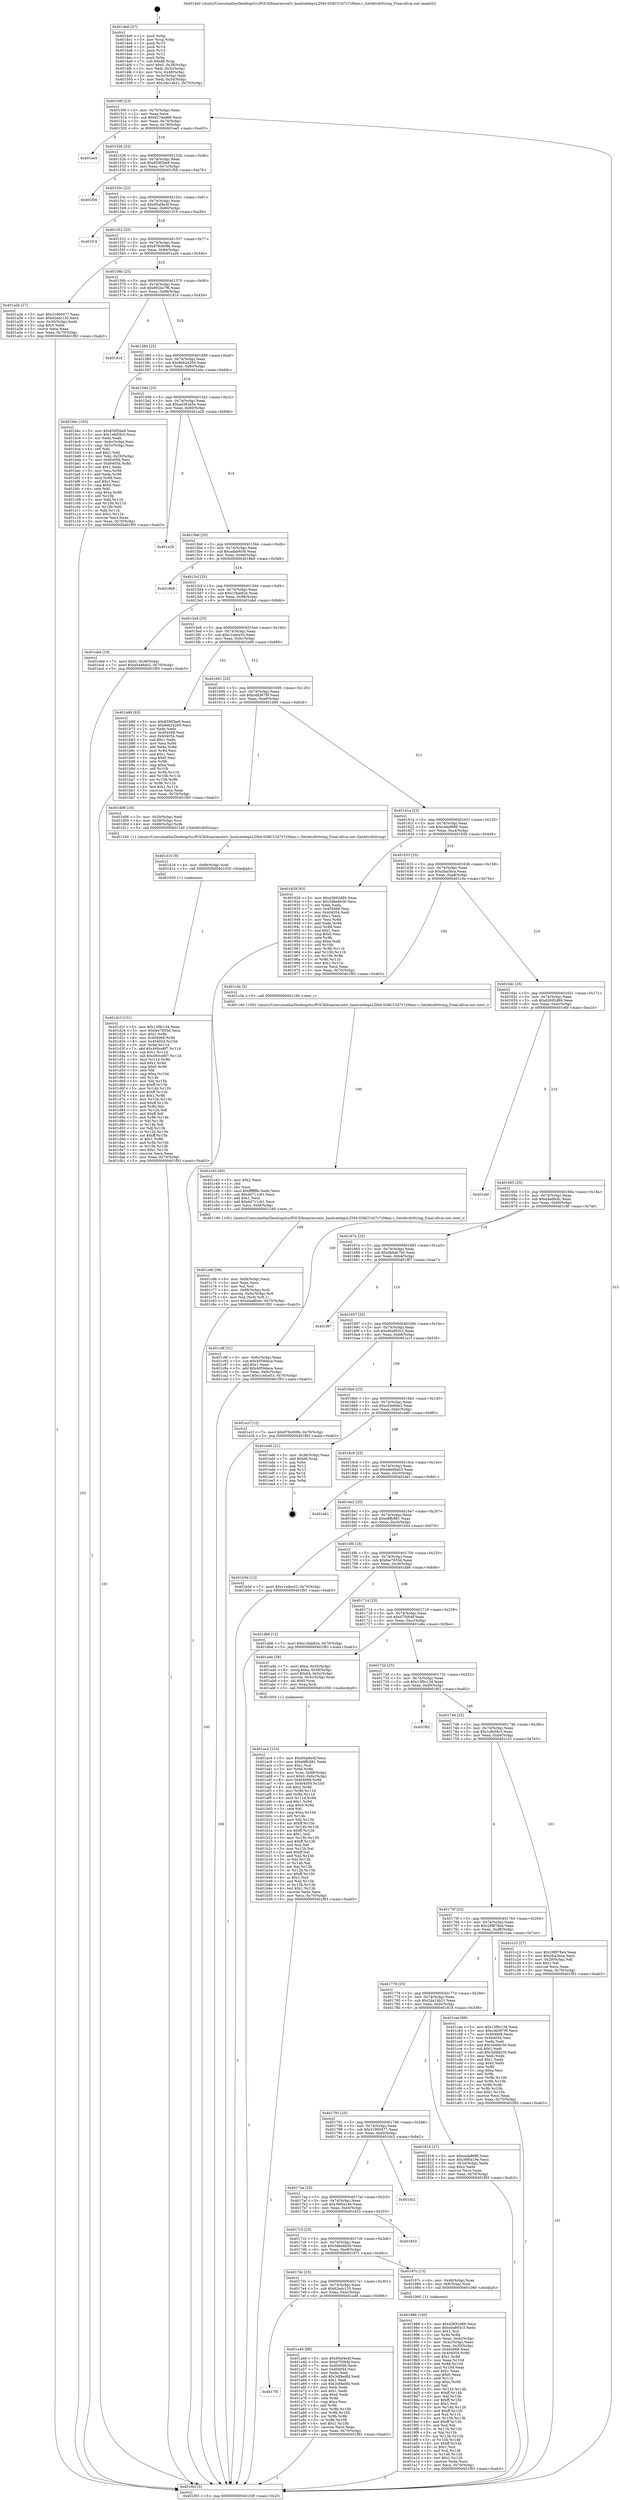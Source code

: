 digraph "0x4014e0" {
  label = "0x4014e0 (/mnt/c/Users/mathe/Desktop/tcc/POCII/binaries/extr_hashcatdepsLZMA-SDKCUtil7z7zMain.c_GetAttribString_Final-ollvm.out::main(0))"
  labelloc = "t"
  node[shape=record]

  Entry [label="",width=0.3,height=0.3,shape=circle,fillcolor=black,style=filled]
  "0x40150f" [label="{
     0x40150f [23]\l
     | [instrs]\l
     &nbsp;&nbsp;0x40150f \<+3\>: mov -0x70(%rbp),%eax\l
     &nbsp;&nbsp;0x401512 \<+2\>: mov %eax,%ecx\l
     &nbsp;&nbsp;0x401514 \<+6\>: sub $0x8274ed66,%ecx\l
     &nbsp;&nbsp;0x40151a \<+3\>: mov %eax,-0x74(%rbp)\l
     &nbsp;&nbsp;0x40151d \<+3\>: mov %ecx,-0x78(%rbp)\l
     &nbsp;&nbsp;0x401520 \<+6\>: je 0000000000401ee5 \<main+0xa05\>\l
  }"]
  "0x401ee5" [label="{
     0x401ee5\l
  }", style=dashed]
  "0x401526" [label="{
     0x401526 [22]\l
     | [instrs]\l
     &nbsp;&nbsp;0x401526 \<+5\>: jmp 000000000040152b \<main+0x4b\>\l
     &nbsp;&nbsp;0x40152b \<+3\>: mov -0x74(%rbp),%eax\l
     &nbsp;&nbsp;0x40152e \<+5\>: sub $0x859f2be9,%eax\l
     &nbsp;&nbsp;0x401533 \<+3\>: mov %eax,-0x7c(%rbp)\l
     &nbsp;&nbsp;0x401536 \<+6\>: je 0000000000401f56 \<main+0xa76\>\l
  }"]
  Exit [label="",width=0.3,height=0.3,shape=circle,fillcolor=black,style=filled,peripheries=2]
  "0x401f56" [label="{
     0x401f56\l
  }", style=dashed]
  "0x40153c" [label="{
     0x40153c [22]\l
     | [instrs]\l
     &nbsp;&nbsp;0x40153c \<+5\>: jmp 0000000000401541 \<main+0x61\>\l
     &nbsp;&nbsp;0x401541 \<+3\>: mov -0x74(%rbp),%eax\l
     &nbsp;&nbsp;0x401544 \<+5\>: sub $0x95af4e4f,%eax\l
     &nbsp;&nbsp;0x401549 \<+3\>: mov %eax,-0x80(%rbp)\l
     &nbsp;&nbsp;0x40154c \<+6\>: je 0000000000401f19 \<main+0xa39\>\l
  }"]
  "0x401d1f" [label="{
     0x401d1f [151]\l
     | [instrs]\l
     &nbsp;&nbsp;0x401d1f \<+5\>: mov $0x13f9c134,%eax\l
     &nbsp;&nbsp;0x401d24 \<+5\>: mov $0xfee7655d,%ecx\l
     &nbsp;&nbsp;0x401d29 \<+3\>: mov $0x1,%r8b\l
     &nbsp;&nbsp;0x401d2c \<+8\>: mov 0x404068,%r9d\l
     &nbsp;&nbsp;0x401d34 \<+8\>: mov 0x404054,%r10d\l
     &nbsp;&nbsp;0x401d3c \<+3\>: mov %r9d,%r11d\l
     &nbsp;&nbsp;0x401d3f \<+7\>: add $0x460ce8f7,%r11d\l
     &nbsp;&nbsp;0x401d46 \<+4\>: sub $0x1,%r11d\l
     &nbsp;&nbsp;0x401d4a \<+7\>: sub $0x460ce8f7,%r11d\l
     &nbsp;&nbsp;0x401d51 \<+4\>: imul %r11d,%r9d\l
     &nbsp;&nbsp;0x401d55 \<+4\>: and $0x1,%r9d\l
     &nbsp;&nbsp;0x401d59 \<+4\>: cmp $0x0,%r9d\l
     &nbsp;&nbsp;0x401d5d \<+3\>: sete %bl\l
     &nbsp;&nbsp;0x401d60 \<+4\>: cmp $0xa,%r10d\l
     &nbsp;&nbsp;0x401d64 \<+4\>: setl %r14b\l
     &nbsp;&nbsp;0x401d68 \<+3\>: mov %bl,%r15b\l
     &nbsp;&nbsp;0x401d6b \<+4\>: xor $0xff,%r15b\l
     &nbsp;&nbsp;0x401d6f \<+3\>: mov %r14b,%r12b\l
     &nbsp;&nbsp;0x401d72 \<+4\>: xor $0xff,%r12b\l
     &nbsp;&nbsp;0x401d76 \<+4\>: xor $0x1,%r8b\l
     &nbsp;&nbsp;0x401d7a \<+3\>: mov %r15b,%r13b\l
     &nbsp;&nbsp;0x401d7d \<+4\>: and $0xff,%r13b\l
     &nbsp;&nbsp;0x401d81 \<+3\>: and %r8b,%bl\l
     &nbsp;&nbsp;0x401d84 \<+3\>: mov %r12b,%dl\l
     &nbsp;&nbsp;0x401d87 \<+3\>: and $0xff,%dl\l
     &nbsp;&nbsp;0x401d8a \<+3\>: and %r8b,%r14b\l
     &nbsp;&nbsp;0x401d8d \<+3\>: or %bl,%r13b\l
     &nbsp;&nbsp;0x401d90 \<+3\>: or %r14b,%dl\l
     &nbsp;&nbsp;0x401d93 \<+3\>: xor %dl,%r13b\l
     &nbsp;&nbsp;0x401d96 \<+3\>: or %r12b,%r15b\l
     &nbsp;&nbsp;0x401d99 \<+4\>: xor $0xff,%r15b\l
     &nbsp;&nbsp;0x401d9d \<+4\>: or $0x1,%r8b\l
     &nbsp;&nbsp;0x401da1 \<+3\>: and %r8b,%r15b\l
     &nbsp;&nbsp;0x401da4 \<+3\>: or %r15b,%r13b\l
     &nbsp;&nbsp;0x401da7 \<+4\>: test $0x1,%r13b\l
     &nbsp;&nbsp;0x401dab \<+3\>: cmovne %ecx,%eax\l
     &nbsp;&nbsp;0x401dae \<+3\>: mov %eax,-0x70(%rbp)\l
     &nbsp;&nbsp;0x401db1 \<+5\>: jmp 0000000000401f93 \<main+0xab3\>\l
  }"]
  "0x401f19" [label="{
     0x401f19\l
  }", style=dashed]
  "0x401552" [label="{
     0x401552 [25]\l
     | [instrs]\l
     &nbsp;&nbsp;0x401552 \<+5\>: jmp 0000000000401557 \<main+0x77\>\l
     &nbsp;&nbsp;0x401557 \<+3\>: mov -0x74(%rbp),%eax\l
     &nbsp;&nbsp;0x40155a \<+5\>: sub $0x978c609b,%eax\l
     &nbsp;&nbsp;0x40155f \<+6\>: mov %eax,-0x84(%rbp)\l
     &nbsp;&nbsp;0x401565 \<+6\>: je 0000000000401a2b \<main+0x54b\>\l
  }"]
  "0x401d16" [label="{
     0x401d16 [9]\l
     | [instrs]\l
     &nbsp;&nbsp;0x401d16 \<+4\>: mov -0x68(%rbp),%rdi\l
     &nbsp;&nbsp;0x401d1a \<+5\>: call 0000000000401030 \<free@plt\>\l
     | [calls]\l
     &nbsp;&nbsp;0x401030 \{1\} (unknown)\l
  }"]
  "0x401a2b" [label="{
     0x401a2b [27]\l
     | [instrs]\l
     &nbsp;&nbsp;0x401a2b \<+5\>: mov $0x31900477,%eax\l
     &nbsp;&nbsp;0x401a30 \<+5\>: mov $0x62adc135,%ecx\l
     &nbsp;&nbsp;0x401a35 \<+3\>: mov -0x30(%rbp),%edx\l
     &nbsp;&nbsp;0x401a38 \<+3\>: cmp $0x0,%edx\l
     &nbsp;&nbsp;0x401a3b \<+3\>: cmove %ecx,%eax\l
     &nbsp;&nbsp;0x401a3e \<+3\>: mov %eax,-0x70(%rbp)\l
     &nbsp;&nbsp;0x401a41 \<+5\>: jmp 0000000000401f93 \<main+0xab3\>\l
  }"]
  "0x40156b" [label="{
     0x40156b [25]\l
     | [instrs]\l
     &nbsp;&nbsp;0x40156b \<+5\>: jmp 0000000000401570 \<main+0x90\>\l
     &nbsp;&nbsp;0x401570 \<+3\>: mov -0x74(%rbp),%eax\l
     &nbsp;&nbsp;0x401573 \<+5\>: sub $0x992bc7f6,%eax\l
     &nbsp;&nbsp;0x401578 \<+6\>: mov %eax,-0x88(%rbp)\l
     &nbsp;&nbsp;0x40157e \<+6\>: je 000000000040191d \<main+0x43d\>\l
  }"]
  "0x401c6b" [label="{
     0x401c6b [36]\l
     | [instrs]\l
     &nbsp;&nbsp;0x401c6b \<+6\>: mov -0xf4(%rbp),%ecx\l
     &nbsp;&nbsp;0x401c71 \<+3\>: imul %eax,%ecx\l
     &nbsp;&nbsp;0x401c74 \<+3\>: mov %cl,%sil\l
     &nbsp;&nbsp;0x401c77 \<+4\>: mov -0x68(%rbp),%rdi\l
     &nbsp;&nbsp;0x401c7b \<+4\>: movslq -0x6c(%rbp),%r8\l
     &nbsp;&nbsp;0x401c7f \<+4\>: mov %sil,(%rdi,%r8,1)\l
     &nbsp;&nbsp;0x401c83 \<+7\>: movl $0xd4a6fcdc,-0x70(%rbp)\l
     &nbsp;&nbsp;0x401c8a \<+5\>: jmp 0000000000401f93 \<main+0xab3\>\l
  }"]
  "0x40191d" [label="{
     0x40191d\l
  }", style=dashed]
  "0x401584" [label="{
     0x401584 [25]\l
     | [instrs]\l
     &nbsp;&nbsp;0x401584 \<+5\>: jmp 0000000000401589 \<main+0xa9\>\l
     &nbsp;&nbsp;0x401589 \<+3\>: mov -0x74(%rbp),%eax\l
     &nbsp;&nbsp;0x40158c \<+5\>: sub $0x9eb24200,%eax\l
     &nbsp;&nbsp;0x401591 \<+6\>: mov %eax,-0x8c(%rbp)\l
     &nbsp;&nbsp;0x401597 \<+6\>: je 0000000000401bbc \<main+0x6dc\>\l
  }"]
  "0x401c43" [label="{
     0x401c43 [40]\l
     | [instrs]\l
     &nbsp;&nbsp;0x401c43 \<+5\>: mov $0x2,%ecx\l
     &nbsp;&nbsp;0x401c48 \<+1\>: cltd\l
     &nbsp;&nbsp;0x401c49 \<+2\>: idiv %ecx\l
     &nbsp;&nbsp;0x401c4b \<+6\>: imul $0xfffffffe,%edx,%ecx\l
     &nbsp;&nbsp;0x401c51 \<+6\>: sub $0xdd711c61,%ecx\l
     &nbsp;&nbsp;0x401c57 \<+3\>: add $0x1,%ecx\l
     &nbsp;&nbsp;0x401c5a \<+6\>: add $0xdd711c61,%ecx\l
     &nbsp;&nbsp;0x401c60 \<+6\>: mov %ecx,-0xf4(%rbp)\l
     &nbsp;&nbsp;0x401c66 \<+5\>: call 0000000000401160 \<next_i\>\l
     | [calls]\l
     &nbsp;&nbsp;0x401160 \{100\} (/mnt/c/Users/mathe/Desktop/tcc/POCII/binaries/extr_hashcatdepsLZMA-SDKCUtil7z7zMain.c_GetAttribString_Final-ollvm.out::next_i)\l
  }"]
  "0x401bbc" [label="{
     0x401bbc [103]\l
     | [instrs]\l
     &nbsp;&nbsp;0x401bbc \<+5\>: mov $0x859f2be9,%eax\l
     &nbsp;&nbsp;0x401bc1 \<+5\>: mov $0x1efe59c3,%ecx\l
     &nbsp;&nbsp;0x401bc6 \<+2\>: xor %edx,%edx\l
     &nbsp;&nbsp;0x401bc8 \<+3\>: mov -0x6c(%rbp),%esi\l
     &nbsp;&nbsp;0x401bcb \<+3\>: cmp -0x5c(%rbp),%esi\l
     &nbsp;&nbsp;0x401bce \<+4\>: setl %dil\l
     &nbsp;&nbsp;0x401bd2 \<+4\>: and $0x1,%dil\l
     &nbsp;&nbsp;0x401bd6 \<+4\>: mov %dil,-0x29(%rbp)\l
     &nbsp;&nbsp;0x401bda \<+7\>: mov 0x404068,%esi\l
     &nbsp;&nbsp;0x401be1 \<+8\>: mov 0x404054,%r8d\l
     &nbsp;&nbsp;0x401be9 \<+3\>: sub $0x1,%edx\l
     &nbsp;&nbsp;0x401bec \<+3\>: mov %esi,%r9d\l
     &nbsp;&nbsp;0x401bef \<+3\>: add %edx,%r9d\l
     &nbsp;&nbsp;0x401bf2 \<+4\>: imul %r9d,%esi\l
     &nbsp;&nbsp;0x401bf6 \<+3\>: and $0x1,%esi\l
     &nbsp;&nbsp;0x401bf9 \<+3\>: cmp $0x0,%esi\l
     &nbsp;&nbsp;0x401bfc \<+4\>: sete %dil\l
     &nbsp;&nbsp;0x401c00 \<+4\>: cmp $0xa,%r8d\l
     &nbsp;&nbsp;0x401c04 \<+4\>: setl %r10b\l
     &nbsp;&nbsp;0x401c08 \<+3\>: mov %dil,%r11b\l
     &nbsp;&nbsp;0x401c0b \<+3\>: and %r10b,%r11b\l
     &nbsp;&nbsp;0x401c0e \<+3\>: xor %r10b,%dil\l
     &nbsp;&nbsp;0x401c11 \<+3\>: or %dil,%r11b\l
     &nbsp;&nbsp;0x401c14 \<+4\>: test $0x1,%r11b\l
     &nbsp;&nbsp;0x401c18 \<+3\>: cmovne %ecx,%eax\l
     &nbsp;&nbsp;0x401c1b \<+3\>: mov %eax,-0x70(%rbp)\l
     &nbsp;&nbsp;0x401c1e \<+5\>: jmp 0000000000401f93 \<main+0xab3\>\l
  }"]
  "0x40159d" [label="{
     0x40159d [25]\l
     | [instrs]\l
     &nbsp;&nbsp;0x40159d \<+5\>: jmp 00000000004015a2 \<main+0xc2\>\l
     &nbsp;&nbsp;0x4015a2 \<+3\>: mov -0x74(%rbp),%eax\l
     &nbsp;&nbsp;0x4015a5 \<+5\>: sub $0xa4382e5e,%eax\l
     &nbsp;&nbsp;0x4015aa \<+6\>: mov %eax,-0x90(%rbp)\l
     &nbsp;&nbsp;0x4015b0 \<+6\>: je 0000000000401e26 \<main+0x946\>\l
  }"]
  "0x401ac4" [label="{
     0x401ac4 [153]\l
     | [instrs]\l
     &nbsp;&nbsp;0x401ac4 \<+5\>: mov $0x95af4e4f,%ecx\l
     &nbsp;&nbsp;0x401ac9 \<+5\>: mov $0xe8ffc881,%edx\l
     &nbsp;&nbsp;0x401ace \<+3\>: mov $0x1,%sil\l
     &nbsp;&nbsp;0x401ad1 \<+3\>: xor %r8d,%r8d\l
     &nbsp;&nbsp;0x401ad4 \<+4\>: mov %rax,-0x68(%rbp)\l
     &nbsp;&nbsp;0x401ad8 \<+7\>: movl $0x0,-0x6c(%rbp)\l
     &nbsp;&nbsp;0x401adf \<+8\>: mov 0x404068,%r9d\l
     &nbsp;&nbsp;0x401ae7 \<+8\>: mov 0x404054,%r10d\l
     &nbsp;&nbsp;0x401aef \<+4\>: sub $0x1,%r8d\l
     &nbsp;&nbsp;0x401af3 \<+3\>: mov %r9d,%r11d\l
     &nbsp;&nbsp;0x401af6 \<+3\>: add %r8d,%r11d\l
     &nbsp;&nbsp;0x401af9 \<+4\>: imul %r11d,%r9d\l
     &nbsp;&nbsp;0x401afd \<+4\>: and $0x1,%r9d\l
     &nbsp;&nbsp;0x401b01 \<+4\>: cmp $0x0,%r9d\l
     &nbsp;&nbsp;0x401b05 \<+3\>: sete %bl\l
     &nbsp;&nbsp;0x401b08 \<+4\>: cmp $0xa,%r10d\l
     &nbsp;&nbsp;0x401b0c \<+4\>: setl %r14b\l
     &nbsp;&nbsp;0x401b10 \<+3\>: mov %bl,%r15b\l
     &nbsp;&nbsp;0x401b13 \<+4\>: xor $0xff,%r15b\l
     &nbsp;&nbsp;0x401b17 \<+3\>: mov %r14b,%r12b\l
     &nbsp;&nbsp;0x401b1a \<+4\>: xor $0xff,%r12b\l
     &nbsp;&nbsp;0x401b1e \<+4\>: xor $0x1,%sil\l
     &nbsp;&nbsp;0x401b22 \<+3\>: mov %r15b,%r13b\l
     &nbsp;&nbsp;0x401b25 \<+4\>: and $0xff,%r13b\l
     &nbsp;&nbsp;0x401b29 \<+3\>: and %sil,%bl\l
     &nbsp;&nbsp;0x401b2c \<+3\>: mov %r12b,%al\l
     &nbsp;&nbsp;0x401b2f \<+2\>: and $0xff,%al\l
     &nbsp;&nbsp;0x401b31 \<+3\>: and %sil,%r14b\l
     &nbsp;&nbsp;0x401b34 \<+3\>: or %bl,%r13b\l
     &nbsp;&nbsp;0x401b37 \<+3\>: or %r14b,%al\l
     &nbsp;&nbsp;0x401b3a \<+3\>: xor %al,%r13b\l
     &nbsp;&nbsp;0x401b3d \<+3\>: or %r12b,%r15b\l
     &nbsp;&nbsp;0x401b40 \<+4\>: xor $0xff,%r15b\l
     &nbsp;&nbsp;0x401b44 \<+4\>: or $0x1,%sil\l
     &nbsp;&nbsp;0x401b48 \<+3\>: and %sil,%r15b\l
     &nbsp;&nbsp;0x401b4b \<+3\>: or %r15b,%r13b\l
     &nbsp;&nbsp;0x401b4e \<+4\>: test $0x1,%r13b\l
     &nbsp;&nbsp;0x401b52 \<+3\>: cmovne %edx,%ecx\l
     &nbsp;&nbsp;0x401b55 \<+3\>: mov %ecx,-0x70(%rbp)\l
     &nbsp;&nbsp;0x401b58 \<+5\>: jmp 0000000000401f93 \<main+0xab3\>\l
  }"]
  "0x401e26" [label="{
     0x401e26\l
  }", style=dashed]
  "0x4015b6" [label="{
     0x4015b6 [25]\l
     | [instrs]\l
     &nbsp;&nbsp;0x4015b6 \<+5\>: jmp 00000000004015bb \<main+0xdb\>\l
     &nbsp;&nbsp;0x4015bb \<+3\>: mov -0x74(%rbp),%eax\l
     &nbsp;&nbsp;0x4015be \<+5\>: sub $0xadab6cf4,%eax\l
     &nbsp;&nbsp;0x4015c3 \<+6\>: mov %eax,-0x94(%rbp)\l
     &nbsp;&nbsp;0x4015c9 \<+6\>: je 00000000004018b9 \<main+0x3d9\>\l
  }"]
  "0x4017f5" [label="{
     0x4017f5\l
  }", style=dashed]
  "0x4018b9" [label="{
     0x4018b9\l
  }", style=dashed]
  "0x4015cf" [label="{
     0x4015cf [25]\l
     | [instrs]\l
     &nbsp;&nbsp;0x4015cf \<+5\>: jmp 00000000004015d4 \<main+0xf4\>\l
     &nbsp;&nbsp;0x4015d4 \<+3\>: mov -0x74(%rbp),%eax\l
     &nbsp;&nbsp;0x4015d7 \<+5\>: sub $0xc18ab82e,%eax\l
     &nbsp;&nbsp;0x4015dc \<+6\>: mov %eax,-0x98(%rbp)\l
     &nbsp;&nbsp;0x4015e2 \<+6\>: je 0000000000401ebd \<main+0x9dd\>\l
  }"]
  "0x401a46" [label="{
     0x401a46 [88]\l
     | [instrs]\l
     &nbsp;&nbsp;0x401a46 \<+5\>: mov $0x95af4e4f,%eax\l
     &nbsp;&nbsp;0x401a4b \<+5\>: mov $0xd750b4f,%ecx\l
     &nbsp;&nbsp;0x401a50 \<+7\>: mov 0x404068,%edx\l
     &nbsp;&nbsp;0x401a57 \<+7\>: mov 0x404054,%esi\l
     &nbsp;&nbsp;0x401a5e \<+2\>: mov %edx,%edi\l
     &nbsp;&nbsp;0x401a60 \<+6\>: add $0x3df4edfd,%edi\l
     &nbsp;&nbsp;0x401a66 \<+3\>: sub $0x1,%edi\l
     &nbsp;&nbsp;0x401a69 \<+6\>: sub $0x3df4edfd,%edi\l
     &nbsp;&nbsp;0x401a6f \<+3\>: imul %edi,%edx\l
     &nbsp;&nbsp;0x401a72 \<+3\>: and $0x1,%edx\l
     &nbsp;&nbsp;0x401a75 \<+3\>: cmp $0x0,%edx\l
     &nbsp;&nbsp;0x401a78 \<+4\>: sete %r8b\l
     &nbsp;&nbsp;0x401a7c \<+3\>: cmp $0xa,%esi\l
     &nbsp;&nbsp;0x401a7f \<+4\>: setl %r9b\l
     &nbsp;&nbsp;0x401a83 \<+3\>: mov %r8b,%r10b\l
     &nbsp;&nbsp;0x401a86 \<+3\>: and %r9b,%r10b\l
     &nbsp;&nbsp;0x401a89 \<+3\>: xor %r9b,%r8b\l
     &nbsp;&nbsp;0x401a8c \<+3\>: or %r8b,%r10b\l
     &nbsp;&nbsp;0x401a8f \<+4\>: test $0x1,%r10b\l
     &nbsp;&nbsp;0x401a93 \<+3\>: cmovne %ecx,%eax\l
     &nbsp;&nbsp;0x401a96 \<+3\>: mov %eax,-0x70(%rbp)\l
     &nbsp;&nbsp;0x401a99 \<+5\>: jmp 0000000000401f93 \<main+0xab3\>\l
  }"]
  "0x401ebd" [label="{
     0x401ebd [19]\l
     | [instrs]\l
     &nbsp;&nbsp;0x401ebd \<+7\>: movl $0x0,-0x38(%rbp)\l
     &nbsp;&nbsp;0x401ec4 \<+7\>: movl $0xe54e6de2,-0x70(%rbp)\l
     &nbsp;&nbsp;0x401ecb \<+5\>: jmp 0000000000401f93 \<main+0xab3\>\l
  }"]
  "0x4015e8" [label="{
     0x4015e8 [25]\l
     | [instrs]\l
     &nbsp;&nbsp;0x4015e8 \<+5\>: jmp 00000000004015ed \<main+0x10d\>\l
     &nbsp;&nbsp;0x4015ed \<+3\>: mov -0x74(%rbp),%eax\l
     &nbsp;&nbsp;0x4015f0 \<+5\>: sub $0xc1edce53,%eax\l
     &nbsp;&nbsp;0x4015f5 \<+6\>: mov %eax,-0x9c(%rbp)\l
     &nbsp;&nbsp;0x4015fb \<+6\>: je 0000000000401b69 \<main+0x689\>\l
  }"]
  "0x401989" [label="{
     0x401989 [150]\l
     | [instrs]\l
     &nbsp;&nbsp;0x401989 \<+5\>: mov $0xd3692d89,%ecx\l
     &nbsp;&nbsp;0x40198e \<+5\>: mov $0xe0a893c3,%edx\l
     &nbsp;&nbsp;0x401993 \<+3\>: mov $0x1,%sil\l
     &nbsp;&nbsp;0x401996 \<+3\>: xor %r8d,%r8d\l
     &nbsp;&nbsp;0x401999 \<+3\>: mov %eax,-0x4c(%rbp)\l
     &nbsp;&nbsp;0x40199c \<+3\>: mov -0x4c(%rbp),%eax\l
     &nbsp;&nbsp;0x40199f \<+3\>: mov %eax,-0x30(%rbp)\l
     &nbsp;&nbsp;0x4019a2 \<+7\>: mov 0x404068,%eax\l
     &nbsp;&nbsp;0x4019a9 \<+8\>: mov 0x404054,%r9d\l
     &nbsp;&nbsp;0x4019b1 \<+4\>: sub $0x1,%r8d\l
     &nbsp;&nbsp;0x4019b5 \<+3\>: mov %eax,%r10d\l
     &nbsp;&nbsp;0x4019b8 \<+3\>: add %r8d,%r10d\l
     &nbsp;&nbsp;0x4019bb \<+4\>: imul %r10d,%eax\l
     &nbsp;&nbsp;0x4019bf \<+3\>: and $0x1,%eax\l
     &nbsp;&nbsp;0x4019c2 \<+3\>: cmp $0x0,%eax\l
     &nbsp;&nbsp;0x4019c5 \<+4\>: sete %r11b\l
     &nbsp;&nbsp;0x4019c9 \<+4\>: cmp $0xa,%r9d\l
     &nbsp;&nbsp;0x4019cd \<+3\>: setl %bl\l
     &nbsp;&nbsp;0x4019d0 \<+3\>: mov %r11b,%r14b\l
     &nbsp;&nbsp;0x4019d3 \<+4\>: xor $0xff,%r14b\l
     &nbsp;&nbsp;0x4019d7 \<+3\>: mov %bl,%r15b\l
     &nbsp;&nbsp;0x4019da \<+4\>: xor $0xff,%r15b\l
     &nbsp;&nbsp;0x4019de \<+4\>: xor $0x1,%sil\l
     &nbsp;&nbsp;0x4019e2 \<+3\>: mov %r14b,%r12b\l
     &nbsp;&nbsp;0x4019e5 \<+4\>: and $0xff,%r12b\l
     &nbsp;&nbsp;0x4019e9 \<+3\>: and %sil,%r11b\l
     &nbsp;&nbsp;0x4019ec \<+3\>: mov %r15b,%r13b\l
     &nbsp;&nbsp;0x4019ef \<+4\>: and $0xff,%r13b\l
     &nbsp;&nbsp;0x4019f3 \<+3\>: and %sil,%bl\l
     &nbsp;&nbsp;0x4019f6 \<+3\>: or %r11b,%r12b\l
     &nbsp;&nbsp;0x4019f9 \<+3\>: or %bl,%r13b\l
     &nbsp;&nbsp;0x4019fc \<+3\>: xor %r13b,%r12b\l
     &nbsp;&nbsp;0x4019ff \<+3\>: or %r15b,%r14b\l
     &nbsp;&nbsp;0x401a02 \<+4\>: xor $0xff,%r14b\l
     &nbsp;&nbsp;0x401a06 \<+4\>: or $0x1,%sil\l
     &nbsp;&nbsp;0x401a0a \<+3\>: and %sil,%r14b\l
     &nbsp;&nbsp;0x401a0d \<+3\>: or %r14b,%r12b\l
     &nbsp;&nbsp;0x401a10 \<+4\>: test $0x1,%r12b\l
     &nbsp;&nbsp;0x401a14 \<+3\>: cmovne %edx,%ecx\l
     &nbsp;&nbsp;0x401a17 \<+3\>: mov %ecx,-0x70(%rbp)\l
     &nbsp;&nbsp;0x401a1a \<+5\>: jmp 0000000000401f93 \<main+0xab3\>\l
  }"]
  "0x401b69" [label="{
     0x401b69 [83]\l
     | [instrs]\l
     &nbsp;&nbsp;0x401b69 \<+5\>: mov $0x859f2be9,%eax\l
     &nbsp;&nbsp;0x401b6e \<+5\>: mov $0x9eb24200,%ecx\l
     &nbsp;&nbsp;0x401b73 \<+2\>: xor %edx,%edx\l
     &nbsp;&nbsp;0x401b75 \<+7\>: mov 0x404068,%esi\l
     &nbsp;&nbsp;0x401b7c \<+7\>: mov 0x404054,%edi\l
     &nbsp;&nbsp;0x401b83 \<+3\>: sub $0x1,%edx\l
     &nbsp;&nbsp;0x401b86 \<+3\>: mov %esi,%r8d\l
     &nbsp;&nbsp;0x401b89 \<+3\>: add %edx,%r8d\l
     &nbsp;&nbsp;0x401b8c \<+4\>: imul %r8d,%esi\l
     &nbsp;&nbsp;0x401b90 \<+3\>: and $0x1,%esi\l
     &nbsp;&nbsp;0x401b93 \<+3\>: cmp $0x0,%esi\l
     &nbsp;&nbsp;0x401b96 \<+4\>: sete %r9b\l
     &nbsp;&nbsp;0x401b9a \<+3\>: cmp $0xa,%edi\l
     &nbsp;&nbsp;0x401b9d \<+4\>: setl %r10b\l
     &nbsp;&nbsp;0x401ba1 \<+3\>: mov %r9b,%r11b\l
     &nbsp;&nbsp;0x401ba4 \<+3\>: and %r10b,%r11b\l
     &nbsp;&nbsp;0x401ba7 \<+3\>: xor %r10b,%r9b\l
     &nbsp;&nbsp;0x401baa \<+3\>: or %r9b,%r11b\l
     &nbsp;&nbsp;0x401bad \<+4\>: test $0x1,%r11b\l
     &nbsp;&nbsp;0x401bb1 \<+3\>: cmovne %ecx,%eax\l
     &nbsp;&nbsp;0x401bb4 \<+3\>: mov %eax,-0x70(%rbp)\l
     &nbsp;&nbsp;0x401bb7 \<+5\>: jmp 0000000000401f93 \<main+0xab3\>\l
  }"]
  "0x401601" [label="{
     0x401601 [25]\l
     | [instrs]\l
     &nbsp;&nbsp;0x401601 \<+5\>: jmp 0000000000401606 \<main+0x126\>\l
     &nbsp;&nbsp;0x401606 \<+3\>: mov -0x74(%rbp),%eax\l
     &nbsp;&nbsp;0x401609 \<+5\>: sub $0xcdd367f9,%eax\l
     &nbsp;&nbsp;0x40160e \<+6\>: mov %eax,-0xa0(%rbp)\l
     &nbsp;&nbsp;0x401614 \<+6\>: je 0000000000401d06 \<main+0x826\>\l
  }"]
  "0x4017dc" [label="{
     0x4017dc [25]\l
     | [instrs]\l
     &nbsp;&nbsp;0x4017dc \<+5\>: jmp 00000000004017e1 \<main+0x301\>\l
     &nbsp;&nbsp;0x4017e1 \<+3\>: mov -0x74(%rbp),%eax\l
     &nbsp;&nbsp;0x4017e4 \<+5\>: sub $0x62adc135,%eax\l
     &nbsp;&nbsp;0x4017e9 \<+6\>: mov %eax,-0xec(%rbp)\l
     &nbsp;&nbsp;0x4017ef \<+6\>: je 0000000000401a46 \<main+0x566\>\l
  }"]
  "0x401d06" [label="{
     0x401d06 [16]\l
     | [instrs]\l
     &nbsp;&nbsp;0x401d06 \<+3\>: mov -0x50(%rbp),%edi\l
     &nbsp;&nbsp;0x401d09 \<+4\>: mov -0x58(%rbp),%rsi\l
     &nbsp;&nbsp;0x401d0d \<+4\>: mov -0x68(%rbp),%rdx\l
     &nbsp;&nbsp;0x401d11 \<+5\>: call 0000000000401240 \<GetAttribString\>\l
     | [calls]\l
     &nbsp;&nbsp;0x401240 \{1\} (/mnt/c/Users/mathe/Desktop/tcc/POCII/binaries/extr_hashcatdepsLZMA-SDKCUtil7z7zMain.c_GetAttribString_Final-ollvm.out::GetAttribString)\l
  }"]
  "0x40161a" [label="{
     0x40161a [25]\l
     | [instrs]\l
     &nbsp;&nbsp;0x40161a \<+5\>: jmp 000000000040161f \<main+0x13f\>\l
     &nbsp;&nbsp;0x40161f \<+3\>: mov -0x74(%rbp),%eax\l
     &nbsp;&nbsp;0x401622 \<+5\>: sub $0xcede86f6,%eax\l
     &nbsp;&nbsp;0x401627 \<+6\>: mov %eax,-0xa4(%rbp)\l
     &nbsp;&nbsp;0x40162d \<+6\>: je 0000000000401929 \<main+0x449\>\l
  }"]
  "0x40197c" [label="{
     0x40197c [13]\l
     | [instrs]\l
     &nbsp;&nbsp;0x40197c \<+4\>: mov -0x48(%rbp),%rax\l
     &nbsp;&nbsp;0x401980 \<+4\>: mov 0x8(%rax),%rdi\l
     &nbsp;&nbsp;0x401984 \<+5\>: call 0000000000401060 \<atoi@plt\>\l
     | [calls]\l
     &nbsp;&nbsp;0x401060 \{1\} (unknown)\l
  }"]
  "0x401929" [label="{
     0x401929 [83]\l
     | [instrs]\l
     &nbsp;&nbsp;0x401929 \<+5\>: mov $0xd3692d89,%eax\l
     &nbsp;&nbsp;0x40192e \<+5\>: mov $0x3dbe4b36,%ecx\l
     &nbsp;&nbsp;0x401933 \<+2\>: xor %edx,%edx\l
     &nbsp;&nbsp;0x401935 \<+7\>: mov 0x404068,%esi\l
     &nbsp;&nbsp;0x40193c \<+7\>: mov 0x404054,%edi\l
     &nbsp;&nbsp;0x401943 \<+3\>: sub $0x1,%edx\l
     &nbsp;&nbsp;0x401946 \<+3\>: mov %esi,%r8d\l
     &nbsp;&nbsp;0x401949 \<+3\>: add %edx,%r8d\l
     &nbsp;&nbsp;0x40194c \<+4\>: imul %r8d,%esi\l
     &nbsp;&nbsp;0x401950 \<+3\>: and $0x1,%esi\l
     &nbsp;&nbsp;0x401953 \<+3\>: cmp $0x0,%esi\l
     &nbsp;&nbsp;0x401956 \<+4\>: sete %r9b\l
     &nbsp;&nbsp;0x40195a \<+3\>: cmp $0xa,%edi\l
     &nbsp;&nbsp;0x40195d \<+4\>: setl %r10b\l
     &nbsp;&nbsp;0x401961 \<+3\>: mov %r9b,%r11b\l
     &nbsp;&nbsp;0x401964 \<+3\>: and %r10b,%r11b\l
     &nbsp;&nbsp;0x401967 \<+3\>: xor %r10b,%r9b\l
     &nbsp;&nbsp;0x40196a \<+3\>: or %r9b,%r11b\l
     &nbsp;&nbsp;0x40196d \<+4\>: test $0x1,%r11b\l
     &nbsp;&nbsp;0x401971 \<+3\>: cmovne %ecx,%eax\l
     &nbsp;&nbsp;0x401974 \<+3\>: mov %eax,-0x70(%rbp)\l
     &nbsp;&nbsp;0x401977 \<+5\>: jmp 0000000000401f93 \<main+0xab3\>\l
  }"]
  "0x401633" [label="{
     0x401633 [25]\l
     | [instrs]\l
     &nbsp;&nbsp;0x401633 \<+5\>: jmp 0000000000401638 \<main+0x158\>\l
     &nbsp;&nbsp;0x401638 \<+3\>: mov -0x74(%rbp),%eax\l
     &nbsp;&nbsp;0x40163b \<+5\>: sub $0xcfca3bca,%eax\l
     &nbsp;&nbsp;0x401640 \<+6\>: mov %eax,-0xa8(%rbp)\l
     &nbsp;&nbsp;0x401646 \<+6\>: je 0000000000401c3e \<main+0x75e\>\l
  }"]
  "0x4017c3" [label="{
     0x4017c3 [25]\l
     | [instrs]\l
     &nbsp;&nbsp;0x4017c3 \<+5\>: jmp 00000000004017c8 \<main+0x2e8\>\l
     &nbsp;&nbsp;0x4017c8 \<+3\>: mov -0x74(%rbp),%eax\l
     &nbsp;&nbsp;0x4017cb \<+5\>: sub $0x3dbe4b36,%eax\l
     &nbsp;&nbsp;0x4017d0 \<+6\>: mov %eax,-0xe8(%rbp)\l
     &nbsp;&nbsp;0x4017d6 \<+6\>: je 000000000040197c \<main+0x49c\>\l
  }"]
  "0x401c3e" [label="{
     0x401c3e [5]\l
     | [instrs]\l
     &nbsp;&nbsp;0x401c3e \<+5\>: call 0000000000401160 \<next_i\>\l
     | [calls]\l
     &nbsp;&nbsp;0x401160 \{100\} (/mnt/c/Users/mathe/Desktop/tcc/POCII/binaries/extr_hashcatdepsLZMA-SDKCUtil7z7zMain.c_GetAttribString_Final-ollvm.out::next_i)\l
  }"]
  "0x40164c" [label="{
     0x40164c [25]\l
     | [instrs]\l
     &nbsp;&nbsp;0x40164c \<+5\>: jmp 0000000000401651 \<main+0x171\>\l
     &nbsp;&nbsp;0x401651 \<+3\>: mov -0x74(%rbp),%eax\l
     &nbsp;&nbsp;0x401654 \<+5\>: sub $0xd3692d89,%eax\l
     &nbsp;&nbsp;0x401659 \<+6\>: mov %eax,-0xac(%rbp)\l
     &nbsp;&nbsp;0x40165f \<+6\>: je 0000000000401efd \<main+0xa1d\>\l
  }"]
  "0x401833" [label="{
     0x401833\l
  }", style=dashed]
  "0x401efd" [label="{
     0x401efd\l
  }", style=dashed]
  "0x401665" [label="{
     0x401665 [25]\l
     | [instrs]\l
     &nbsp;&nbsp;0x401665 \<+5\>: jmp 000000000040166a \<main+0x18a\>\l
     &nbsp;&nbsp;0x40166a \<+3\>: mov -0x74(%rbp),%eax\l
     &nbsp;&nbsp;0x40166d \<+5\>: sub $0xd4a6fcdc,%eax\l
     &nbsp;&nbsp;0x401672 \<+6\>: mov %eax,-0xb0(%rbp)\l
     &nbsp;&nbsp;0x401678 \<+6\>: je 0000000000401c8f \<main+0x7af\>\l
  }"]
  "0x4017aa" [label="{
     0x4017aa [25]\l
     | [instrs]\l
     &nbsp;&nbsp;0x4017aa \<+5\>: jmp 00000000004017af \<main+0x2cf\>\l
     &nbsp;&nbsp;0x4017af \<+3\>: mov -0x74(%rbp),%eax\l
     &nbsp;&nbsp;0x4017b2 \<+5\>: sub $0x36f0a19e,%eax\l
     &nbsp;&nbsp;0x4017b7 \<+6\>: mov %eax,-0xe4(%rbp)\l
     &nbsp;&nbsp;0x4017bd \<+6\>: je 0000000000401833 \<main+0x353\>\l
  }"]
  "0x401c8f" [label="{
     0x401c8f [31]\l
     | [instrs]\l
     &nbsp;&nbsp;0x401c8f \<+3\>: mov -0x6c(%rbp),%eax\l
     &nbsp;&nbsp;0x401c92 \<+5\>: sub $0x4059deca,%eax\l
     &nbsp;&nbsp;0x401c97 \<+3\>: add $0x1,%eax\l
     &nbsp;&nbsp;0x401c9a \<+5\>: add $0x4059deca,%eax\l
     &nbsp;&nbsp;0x401c9f \<+3\>: mov %eax,-0x6c(%rbp)\l
     &nbsp;&nbsp;0x401ca2 \<+7\>: movl $0xc1edce53,-0x70(%rbp)\l
     &nbsp;&nbsp;0x401ca9 \<+5\>: jmp 0000000000401f93 \<main+0xab3\>\l
  }"]
  "0x40167e" [label="{
     0x40167e [25]\l
     | [instrs]\l
     &nbsp;&nbsp;0x40167e \<+5\>: jmp 0000000000401683 \<main+0x1a3\>\l
     &nbsp;&nbsp;0x401683 \<+3\>: mov -0x74(%rbp),%eax\l
     &nbsp;&nbsp;0x401686 \<+5\>: sub $0xdb6ab7b0,%eax\l
     &nbsp;&nbsp;0x40168b \<+6\>: mov %eax,-0xb4(%rbp)\l
     &nbsp;&nbsp;0x401691 \<+6\>: je 0000000000401f87 \<main+0xaa7\>\l
  }"]
  "0x401dc2" [label="{
     0x401dc2\l
  }", style=dashed]
  "0x401f87" [label="{
     0x401f87\l
  }", style=dashed]
  "0x401697" [label="{
     0x401697 [25]\l
     | [instrs]\l
     &nbsp;&nbsp;0x401697 \<+5\>: jmp 000000000040169c \<main+0x1bc\>\l
     &nbsp;&nbsp;0x40169c \<+3\>: mov -0x74(%rbp),%eax\l
     &nbsp;&nbsp;0x40169f \<+5\>: sub $0xe0a893c3,%eax\l
     &nbsp;&nbsp;0x4016a4 \<+6\>: mov %eax,-0xb8(%rbp)\l
     &nbsp;&nbsp;0x4016aa \<+6\>: je 0000000000401a1f \<main+0x53f\>\l
  }"]
  "0x4014e0" [label="{
     0x4014e0 [47]\l
     | [instrs]\l
     &nbsp;&nbsp;0x4014e0 \<+1\>: push %rbp\l
     &nbsp;&nbsp;0x4014e1 \<+3\>: mov %rsp,%rbp\l
     &nbsp;&nbsp;0x4014e4 \<+2\>: push %r15\l
     &nbsp;&nbsp;0x4014e6 \<+2\>: push %r14\l
     &nbsp;&nbsp;0x4014e8 \<+2\>: push %r13\l
     &nbsp;&nbsp;0x4014ea \<+2\>: push %r12\l
     &nbsp;&nbsp;0x4014ec \<+1\>: push %rbx\l
     &nbsp;&nbsp;0x4014ed \<+7\>: sub $0xd8,%rsp\l
     &nbsp;&nbsp;0x4014f4 \<+7\>: movl $0x0,-0x38(%rbp)\l
     &nbsp;&nbsp;0x4014fb \<+3\>: mov %edi,-0x3c(%rbp)\l
     &nbsp;&nbsp;0x4014fe \<+4\>: mov %rsi,-0x48(%rbp)\l
     &nbsp;&nbsp;0x401502 \<+3\>: mov -0x3c(%rbp),%edi\l
     &nbsp;&nbsp;0x401505 \<+3\>: mov %edi,-0x34(%rbp)\l
     &nbsp;&nbsp;0x401508 \<+7\>: movl $0x2da14b21,-0x70(%rbp)\l
  }"]
  "0x401a1f" [label="{
     0x401a1f [12]\l
     | [instrs]\l
     &nbsp;&nbsp;0x401a1f \<+7\>: movl $0x978c609b,-0x70(%rbp)\l
     &nbsp;&nbsp;0x401a26 \<+5\>: jmp 0000000000401f93 \<main+0xab3\>\l
  }"]
  "0x4016b0" [label="{
     0x4016b0 [25]\l
     | [instrs]\l
     &nbsp;&nbsp;0x4016b0 \<+5\>: jmp 00000000004016b5 \<main+0x1d5\>\l
     &nbsp;&nbsp;0x4016b5 \<+3\>: mov -0x74(%rbp),%eax\l
     &nbsp;&nbsp;0x4016b8 \<+5\>: sub $0xe54e6de2,%eax\l
     &nbsp;&nbsp;0x4016bd \<+6\>: mov %eax,-0xbc(%rbp)\l
     &nbsp;&nbsp;0x4016c3 \<+6\>: je 0000000000401ed0 \<main+0x9f0\>\l
  }"]
  "0x401f93" [label="{
     0x401f93 [5]\l
     | [instrs]\l
     &nbsp;&nbsp;0x401f93 \<+5\>: jmp 000000000040150f \<main+0x2f\>\l
  }"]
  "0x401ed0" [label="{
     0x401ed0 [21]\l
     | [instrs]\l
     &nbsp;&nbsp;0x401ed0 \<+3\>: mov -0x38(%rbp),%eax\l
     &nbsp;&nbsp;0x401ed3 \<+7\>: add $0xd8,%rsp\l
     &nbsp;&nbsp;0x401eda \<+1\>: pop %rbx\l
     &nbsp;&nbsp;0x401edb \<+2\>: pop %r12\l
     &nbsp;&nbsp;0x401edd \<+2\>: pop %r13\l
     &nbsp;&nbsp;0x401edf \<+2\>: pop %r14\l
     &nbsp;&nbsp;0x401ee1 \<+2\>: pop %r15\l
     &nbsp;&nbsp;0x401ee3 \<+1\>: pop %rbp\l
     &nbsp;&nbsp;0x401ee4 \<+1\>: ret\l
  }"]
  "0x4016c9" [label="{
     0x4016c9 [25]\l
     | [instrs]\l
     &nbsp;&nbsp;0x4016c9 \<+5\>: jmp 00000000004016ce \<main+0x1ee\>\l
     &nbsp;&nbsp;0x4016ce \<+3\>: mov -0x74(%rbp),%eax\l
     &nbsp;&nbsp;0x4016d1 \<+5\>: sub $0xe6e99a03,%eax\l
     &nbsp;&nbsp;0x4016d6 \<+6\>: mov %eax,-0xc0(%rbp)\l
     &nbsp;&nbsp;0x4016dc \<+6\>: je 0000000000401eb1 \<main+0x9d1\>\l
  }"]
  "0x401791" [label="{
     0x401791 [25]\l
     | [instrs]\l
     &nbsp;&nbsp;0x401791 \<+5\>: jmp 0000000000401796 \<main+0x2b6\>\l
     &nbsp;&nbsp;0x401796 \<+3\>: mov -0x74(%rbp),%eax\l
     &nbsp;&nbsp;0x401799 \<+5\>: sub $0x31900477,%eax\l
     &nbsp;&nbsp;0x40179e \<+6\>: mov %eax,-0xe0(%rbp)\l
     &nbsp;&nbsp;0x4017a4 \<+6\>: je 0000000000401dc2 \<main+0x8e2\>\l
  }"]
  "0x401eb1" [label="{
     0x401eb1\l
  }", style=dashed]
  "0x4016e2" [label="{
     0x4016e2 [25]\l
     | [instrs]\l
     &nbsp;&nbsp;0x4016e2 \<+5\>: jmp 00000000004016e7 \<main+0x207\>\l
     &nbsp;&nbsp;0x4016e7 \<+3\>: mov -0x74(%rbp),%eax\l
     &nbsp;&nbsp;0x4016ea \<+5\>: sub $0xe8ffc881,%eax\l
     &nbsp;&nbsp;0x4016ef \<+6\>: mov %eax,-0xc4(%rbp)\l
     &nbsp;&nbsp;0x4016f5 \<+6\>: je 0000000000401b5d \<main+0x67d\>\l
  }"]
  "0x401818" [label="{
     0x401818 [27]\l
     | [instrs]\l
     &nbsp;&nbsp;0x401818 \<+5\>: mov $0xcede86f6,%eax\l
     &nbsp;&nbsp;0x40181d \<+5\>: mov $0x36f0a19e,%ecx\l
     &nbsp;&nbsp;0x401822 \<+3\>: mov -0x34(%rbp),%edx\l
     &nbsp;&nbsp;0x401825 \<+3\>: cmp $0x2,%edx\l
     &nbsp;&nbsp;0x401828 \<+3\>: cmovne %ecx,%eax\l
     &nbsp;&nbsp;0x40182b \<+3\>: mov %eax,-0x70(%rbp)\l
     &nbsp;&nbsp;0x40182e \<+5\>: jmp 0000000000401f93 \<main+0xab3\>\l
  }"]
  "0x401b5d" [label="{
     0x401b5d [12]\l
     | [instrs]\l
     &nbsp;&nbsp;0x401b5d \<+7\>: movl $0xc1edce53,-0x70(%rbp)\l
     &nbsp;&nbsp;0x401b64 \<+5\>: jmp 0000000000401f93 \<main+0xab3\>\l
  }"]
  "0x4016fb" [label="{
     0x4016fb [25]\l
     | [instrs]\l
     &nbsp;&nbsp;0x4016fb \<+5\>: jmp 0000000000401700 \<main+0x220\>\l
     &nbsp;&nbsp;0x401700 \<+3\>: mov -0x74(%rbp),%eax\l
     &nbsp;&nbsp;0x401703 \<+5\>: sub $0xfee7655d,%eax\l
     &nbsp;&nbsp;0x401708 \<+6\>: mov %eax,-0xc8(%rbp)\l
     &nbsp;&nbsp;0x40170e \<+6\>: je 0000000000401db6 \<main+0x8d6\>\l
  }"]
  "0x401778" [label="{
     0x401778 [25]\l
     | [instrs]\l
     &nbsp;&nbsp;0x401778 \<+5\>: jmp 000000000040177d \<main+0x29d\>\l
     &nbsp;&nbsp;0x40177d \<+3\>: mov -0x74(%rbp),%eax\l
     &nbsp;&nbsp;0x401780 \<+5\>: sub $0x2da14b21,%eax\l
     &nbsp;&nbsp;0x401785 \<+6\>: mov %eax,-0xdc(%rbp)\l
     &nbsp;&nbsp;0x40178b \<+6\>: je 0000000000401818 \<main+0x338\>\l
  }"]
  "0x401db6" [label="{
     0x401db6 [12]\l
     | [instrs]\l
     &nbsp;&nbsp;0x401db6 \<+7\>: movl $0xc18ab82e,-0x70(%rbp)\l
     &nbsp;&nbsp;0x401dbd \<+5\>: jmp 0000000000401f93 \<main+0xab3\>\l
  }"]
  "0x401714" [label="{
     0x401714 [25]\l
     | [instrs]\l
     &nbsp;&nbsp;0x401714 \<+5\>: jmp 0000000000401719 \<main+0x239\>\l
     &nbsp;&nbsp;0x401719 \<+3\>: mov -0x74(%rbp),%eax\l
     &nbsp;&nbsp;0x40171c \<+5\>: sub $0xd750b4f,%eax\l
     &nbsp;&nbsp;0x401721 \<+6\>: mov %eax,-0xcc(%rbp)\l
     &nbsp;&nbsp;0x401727 \<+6\>: je 0000000000401a9e \<main+0x5be\>\l
  }"]
  "0x401cae" [label="{
     0x401cae [88]\l
     | [instrs]\l
     &nbsp;&nbsp;0x401cae \<+5\>: mov $0x13f9c134,%eax\l
     &nbsp;&nbsp;0x401cb3 \<+5\>: mov $0xcdd367f9,%ecx\l
     &nbsp;&nbsp;0x401cb8 \<+7\>: mov 0x404068,%edx\l
     &nbsp;&nbsp;0x401cbf \<+7\>: mov 0x404054,%esi\l
     &nbsp;&nbsp;0x401cc6 \<+2\>: mov %edx,%edi\l
     &nbsp;&nbsp;0x401cc8 \<+6\>: add $0x3d4fdc30,%edi\l
     &nbsp;&nbsp;0x401cce \<+3\>: sub $0x1,%edi\l
     &nbsp;&nbsp;0x401cd1 \<+6\>: sub $0x3d4fdc30,%edi\l
     &nbsp;&nbsp;0x401cd7 \<+3\>: imul %edi,%edx\l
     &nbsp;&nbsp;0x401cda \<+3\>: and $0x1,%edx\l
     &nbsp;&nbsp;0x401cdd \<+3\>: cmp $0x0,%edx\l
     &nbsp;&nbsp;0x401ce0 \<+4\>: sete %r8b\l
     &nbsp;&nbsp;0x401ce4 \<+3\>: cmp $0xa,%esi\l
     &nbsp;&nbsp;0x401ce7 \<+4\>: setl %r9b\l
     &nbsp;&nbsp;0x401ceb \<+3\>: mov %r8b,%r10b\l
     &nbsp;&nbsp;0x401cee \<+3\>: and %r9b,%r10b\l
     &nbsp;&nbsp;0x401cf1 \<+3\>: xor %r9b,%r8b\l
     &nbsp;&nbsp;0x401cf4 \<+3\>: or %r8b,%r10b\l
     &nbsp;&nbsp;0x401cf7 \<+4\>: test $0x1,%r10b\l
     &nbsp;&nbsp;0x401cfb \<+3\>: cmovne %ecx,%eax\l
     &nbsp;&nbsp;0x401cfe \<+3\>: mov %eax,-0x70(%rbp)\l
     &nbsp;&nbsp;0x401d01 \<+5\>: jmp 0000000000401f93 \<main+0xab3\>\l
  }"]
  "0x401a9e" [label="{
     0x401a9e [38]\l
     | [instrs]\l
     &nbsp;&nbsp;0x401a9e \<+7\>: movl $0xa,-0x50(%rbp)\l
     &nbsp;&nbsp;0x401aa5 \<+8\>: movq $0xa,-0x58(%rbp)\l
     &nbsp;&nbsp;0x401aad \<+7\>: movl $0x64,-0x5c(%rbp)\l
     &nbsp;&nbsp;0x401ab4 \<+4\>: movslq -0x5c(%rbp),%rax\l
     &nbsp;&nbsp;0x401ab8 \<+4\>: shl $0x0,%rax\l
     &nbsp;&nbsp;0x401abc \<+3\>: mov %rax,%rdi\l
     &nbsp;&nbsp;0x401abf \<+5\>: call 0000000000401050 \<malloc@plt\>\l
     | [calls]\l
     &nbsp;&nbsp;0x401050 \{1\} (unknown)\l
  }"]
  "0x40172d" [label="{
     0x40172d [25]\l
     | [instrs]\l
     &nbsp;&nbsp;0x40172d \<+5\>: jmp 0000000000401732 \<main+0x252\>\l
     &nbsp;&nbsp;0x401732 \<+3\>: mov -0x74(%rbp),%eax\l
     &nbsp;&nbsp;0x401735 \<+5\>: sub $0x13f9c134,%eax\l
     &nbsp;&nbsp;0x40173a \<+6\>: mov %eax,-0xd0(%rbp)\l
     &nbsp;&nbsp;0x401740 \<+6\>: je 0000000000401f62 \<main+0xa82\>\l
  }"]
  "0x40175f" [label="{
     0x40175f [25]\l
     | [instrs]\l
     &nbsp;&nbsp;0x40175f \<+5\>: jmp 0000000000401764 \<main+0x284\>\l
     &nbsp;&nbsp;0x401764 \<+3\>: mov -0x74(%rbp),%eax\l
     &nbsp;&nbsp;0x401767 \<+5\>: sub $0x28f878e4,%eax\l
     &nbsp;&nbsp;0x40176c \<+6\>: mov %eax,-0xd8(%rbp)\l
     &nbsp;&nbsp;0x401772 \<+6\>: je 0000000000401cae \<main+0x7ce\>\l
  }"]
  "0x401f62" [label="{
     0x401f62\l
  }", style=dashed]
  "0x401746" [label="{
     0x401746 [25]\l
     | [instrs]\l
     &nbsp;&nbsp;0x401746 \<+5\>: jmp 000000000040174b \<main+0x26b\>\l
     &nbsp;&nbsp;0x40174b \<+3\>: mov -0x74(%rbp),%eax\l
     &nbsp;&nbsp;0x40174e \<+5\>: sub $0x1efe59c3,%eax\l
     &nbsp;&nbsp;0x401753 \<+6\>: mov %eax,-0xd4(%rbp)\l
     &nbsp;&nbsp;0x401759 \<+6\>: je 0000000000401c23 \<main+0x743\>\l
  }"]
  "0x401c23" [label="{
     0x401c23 [27]\l
     | [instrs]\l
     &nbsp;&nbsp;0x401c23 \<+5\>: mov $0x28f878e4,%eax\l
     &nbsp;&nbsp;0x401c28 \<+5\>: mov $0xcfca3bca,%ecx\l
     &nbsp;&nbsp;0x401c2d \<+3\>: mov -0x29(%rbp),%dl\l
     &nbsp;&nbsp;0x401c30 \<+3\>: test $0x1,%dl\l
     &nbsp;&nbsp;0x401c33 \<+3\>: cmovne %ecx,%eax\l
     &nbsp;&nbsp;0x401c36 \<+3\>: mov %eax,-0x70(%rbp)\l
     &nbsp;&nbsp;0x401c39 \<+5\>: jmp 0000000000401f93 \<main+0xab3\>\l
  }"]
  Entry -> "0x4014e0" [label=" 1"]
  "0x40150f" -> "0x401ee5" [label=" 0"]
  "0x40150f" -> "0x401526" [label=" 516"]
  "0x401ed0" -> Exit [label=" 1"]
  "0x401526" -> "0x401f56" [label=" 0"]
  "0x401526" -> "0x40153c" [label=" 516"]
  "0x401ebd" -> "0x401f93" [label=" 1"]
  "0x40153c" -> "0x401f19" [label=" 0"]
  "0x40153c" -> "0x401552" [label=" 516"]
  "0x401db6" -> "0x401f93" [label=" 1"]
  "0x401552" -> "0x401a2b" [label=" 1"]
  "0x401552" -> "0x40156b" [label=" 515"]
  "0x401d1f" -> "0x401f93" [label=" 1"]
  "0x40156b" -> "0x40191d" [label=" 0"]
  "0x40156b" -> "0x401584" [label=" 515"]
  "0x401d16" -> "0x401d1f" [label=" 1"]
  "0x401584" -> "0x401bbc" [label=" 101"]
  "0x401584" -> "0x40159d" [label=" 414"]
  "0x401d06" -> "0x401d16" [label=" 1"]
  "0x40159d" -> "0x401e26" [label=" 0"]
  "0x40159d" -> "0x4015b6" [label=" 414"]
  "0x401cae" -> "0x401f93" [label=" 1"]
  "0x4015b6" -> "0x4018b9" [label=" 0"]
  "0x4015b6" -> "0x4015cf" [label=" 414"]
  "0x401c8f" -> "0x401f93" [label=" 100"]
  "0x4015cf" -> "0x401ebd" [label=" 1"]
  "0x4015cf" -> "0x4015e8" [label=" 413"]
  "0x401c6b" -> "0x401f93" [label=" 100"]
  "0x4015e8" -> "0x401b69" [label=" 101"]
  "0x4015e8" -> "0x401601" [label=" 312"]
  "0x401c3e" -> "0x401c43" [label=" 100"]
  "0x401601" -> "0x401d06" [label=" 1"]
  "0x401601" -> "0x40161a" [label=" 311"]
  "0x401c23" -> "0x401f93" [label=" 101"]
  "0x40161a" -> "0x401929" [label=" 1"]
  "0x40161a" -> "0x401633" [label=" 310"]
  "0x401bbc" -> "0x401f93" [label=" 101"]
  "0x401633" -> "0x401c3e" [label=" 100"]
  "0x401633" -> "0x40164c" [label=" 210"]
  "0x401b5d" -> "0x401f93" [label=" 1"]
  "0x40164c" -> "0x401efd" [label=" 0"]
  "0x40164c" -> "0x401665" [label=" 210"]
  "0x401ac4" -> "0x401f93" [label=" 1"]
  "0x401665" -> "0x401c8f" [label=" 100"]
  "0x401665" -> "0x40167e" [label=" 110"]
  "0x401a46" -> "0x401f93" [label=" 1"]
  "0x40167e" -> "0x401f87" [label=" 0"]
  "0x40167e" -> "0x401697" [label=" 110"]
  "0x4017dc" -> "0x4017f5" [label=" 0"]
  "0x401697" -> "0x401a1f" [label=" 1"]
  "0x401697" -> "0x4016b0" [label=" 109"]
  "0x401c43" -> "0x401c6b" [label=" 100"]
  "0x4016b0" -> "0x401ed0" [label=" 1"]
  "0x4016b0" -> "0x4016c9" [label=" 108"]
  "0x401a2b" -> "0x401f93" [label=" 1"]
  "0x4016c9" -> "0x401eb1" [label=" 0"]
  "0x4016c9" -> "0x4016e2" [label=" 108"]
  "0x401a1f" -> "0x401f93" [label=" 1"]
  "0x4016e2" -> "0x401b5d" [label=" 1"]
  "0x4016e2" -> "0x4016fb" [label=" 107"]
  "0x401989" -> "0x401f93" [label=" 1"]
  "0x4016fb" -> "0x401db6" [label=" 1"]
  "0x4016fb" -> "0x401714" [label=" 106"]
  "0x4017c3" -> "0x4017dc" [label=" 1"]
  "0x401714" -> "0x401a9e" [label=" 1"]
  "0x401714" -> "0x40172d" [label=" 105"]
  "0x4017c3" -> "0x40197c" [label=" 1"]
  "0x40172d" -> "0x401f62" [label=" 0"]
  "0x40172d" -> "0x401746" [label=" 105"]
  "0x4017aa" -> "0x4017c3" [label=" 2"]
  "0x401746" -> "0x401c23" [label=" 101"]
  "0x401746" -> "0x40175f" [label=" 4"]
  "0x401b69" -> "0x401f93" [label=" 101"]
  "0x40175f" -> "0x401cae" [label=" 1"]
  "0x40175f" -> "0x401778" [label=" 3"]
  "0x40197c" -> "0x401989" [label=" 1"]
  "0x401778" -> "0x401818" [label=" 1"]
  "0x401778" -> "0x401791" [label=" 2"]
  "0x401818" -> "0x401f93" [label=" 1"]
  "0x4014e0" -> "0x40150f" [label=" 1"]
  "0x401f93" -> "0x40150f" [label=" 515"]
  "0x401929" -> "0x401f93" [label=" 1"]
  "0x4017dc" -> "0x401a46" [label=" 1"]
  "0x401791" -> "0x401dc2" [label=" 0"]
  "0x401791" -> "0x4017aa" [label=" 2"]
  "0x401a9e" -> "0x401ac4" [label=" 1"]
  "0x4017aa" -> "0x401833" [label=" 0"]
}
